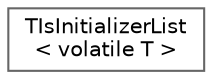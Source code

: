 digraph "Graphical Class Hierarchy"
{
 // INTERACTIVE_SVG=YES
 // LATEX_PDF_SIZE
  bgcolor="transparent";
  edge [fontname=Helvetica,fontsize=10,labelfontname=Helvetica,labelfontsize=10];
  node [fontname=Helvetica,fontsize=10,shape=box,height=0.2,width=0.4];
  rankdir="LR";
  Node0 [id="Node000000",label="TIsInitializerList\l\< volatile T \>",height=0.2,width=0.4,color="grey40", fillcolor="white", style="filled",URL="$d6/dba/structTIsInitializerList_3_01volatile_01T_01_4.html",tooltip=" "];
}

